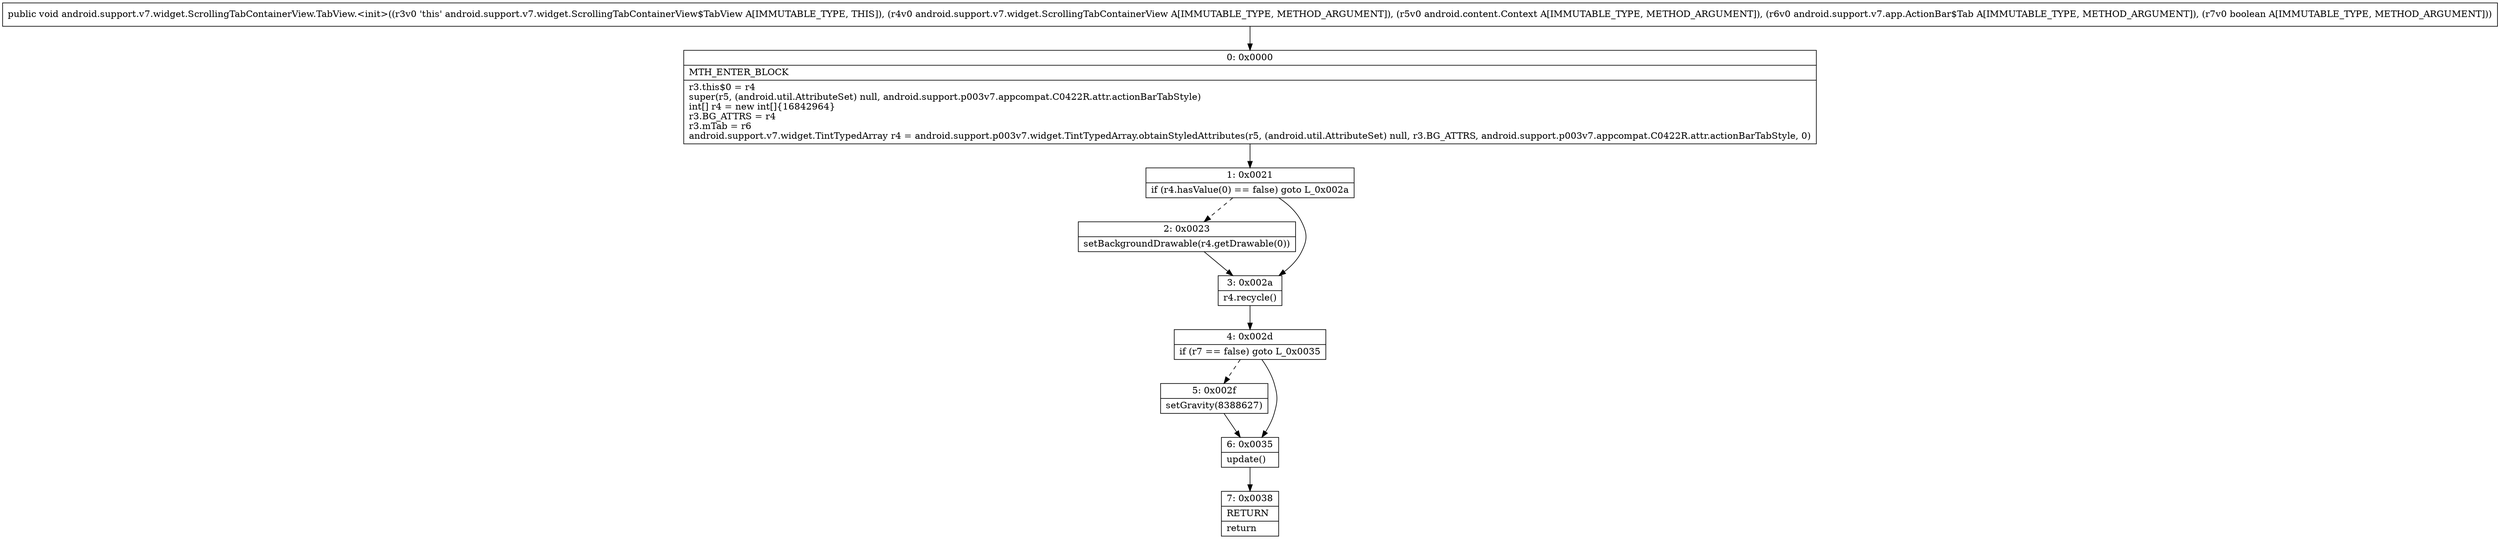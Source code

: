 digraph "CFG forandroid.support.v7.widget.ScrollingTabContainerView.TabView.\<init\>(Landroid\/support\/v7\/widget\/ScrollingTabContainerView;Landroid\/content\/Context;Landroid\/support\/v7\/app\/ActionBar$Tab;Z)V" {
Node_0 [shape=record,label="{0\:\ 0x0000|MTH_ENTER_BLOCK\l|r3.this$0 = r4\lsuper(r5, (android.util.AttributeSet) null, android.support.p003v7.appcompat.C0422R.attr.actionBarTabStyle)\lint[] r4 = new int[]\{16842964\}\lr3.BG_ATTRS = r4\lr3.mTab = r6\landroid.support.v7.widget.TintTypedArray r4 = android.support.p003v7.widget.TintTypedArray.obtainStyledAttributes(r5, (android.util.AttributeSet) null, r3.BG_ATTRS, android.support.p003v7.appcompat.C0422R.attr.actionBarTabStyle, 0)\l}"];
Node_1 [shape=record,label="{1\:\ 0x0021|if (r4.hasValue(0) == false) goto L_0x002a\l}"];
Node_2 [shape=record,label="{2\:\ 0x0023|setBackgroundDrawable(r4.getDrawable(0))\l}"];
Node_3 [shape=record,label="{3\:\ 0x002a|r4.recycle()\l}"];
Node_4 [shape=record,label="{4\:\ 0x002d|if (r7 == false) goto L_0x0035\l}"];
Node_5 [shape=record,label="{5\:\ 0x002f|setGravity(8388627)\l}"];
Node_6 [shape=record,label="{6\:\ 0x0035|update()\l}"];
Node_7 [shape=record,label="{7\:\ 0x0038|RETURN\l|return\l}"];
MethodNode[shape=record,label="{public void android.support.v7.widget.ScrollingTabContainerView.TabView.\<init\>((r3v0 'this' android.support.v7.widget.ScrollingTabContainerView$TabView A[IMMUTABLE_TYPE, THIS]), (r4v0 android.support.v7.widget.ScrollingTabContainerView A[IMMUTABLE_TYPE, METHOD_ARGUMENT]), (r5v0 android.content.Context A[IMMUTABLE_TYPE, METHOD_ARGUMENT]), (r6v0 android.support.v7.app.ActionBar$Tab A[IMMUTABLE_TYPE, METHOD_ARGUMENT]), (r7v0 boolean A[IMMUTABLE_TYPE, METHOD_ARGUMENT])) }"];
MethodNode -> Node_0;
Node_0 -> Node_1;
Node_1 -> Node_2[style=dashed];
Node_1 -> Node_3;
Node_2 -> Node_3;
Node_3 -> Node_4;
Node_4 -> Node_5[style=dashed];
Node_4 -> Node_6;
Node_5 -> Node_6;
Node_6 -> Node_7;
}

